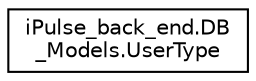 digraph "Graphical Class Hierarchy"
{
 // LATEX_PDF_SIZE
  edge [fontname="Helvetica",fontsize="10",labelfontname="Helvetica",labelfontsize="10"];
  node [fontname="Helvetica",fontsize="10",shape=record];
  rankdir="LR";
  Node0 [label="iPulse_back_end.DB\l_Models.UserType",height=0.2,width=0.4,color="black", fillcolor="white", style="filled",URL="$classiPulse__back__end_1_1DB__Models_1_1UserType.html",tooltip=" "];
}

